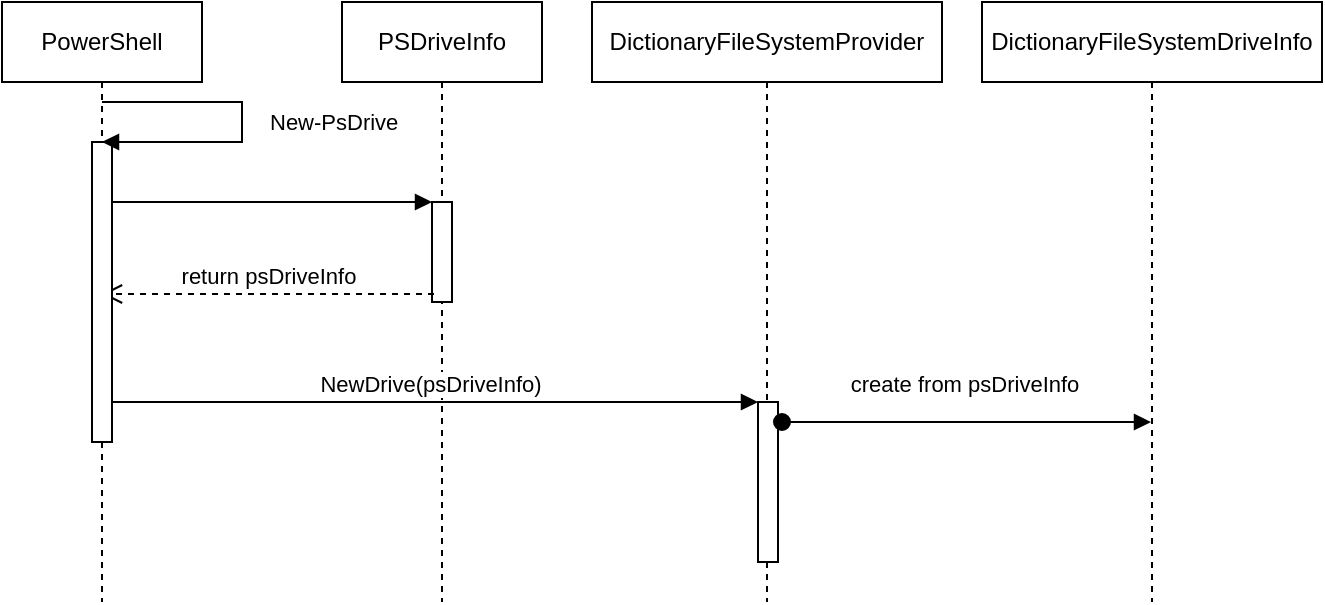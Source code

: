 <mxfile>
    <diagram id="St0tiUzeq7Eviy4vLdDb" name="Page-1">
        <mxGraphModel dx="509" dy="1150" grid="1" gridSize="10" guides="1" tooltips="1" connect="1" arrows="1" fold="1" page="1" pageScale="1" pageWidth="850" pageHeight="1100" math="0" shadow="0">
            <root>
                <mxCell id="0"/>
                <mxCell id="1" parent="0"/>
                <mxCell id="2" value="PowerShell" style="shape=umlLifeline;perimeter=lifelinePerimeter;whiteSpace=wrap;html=1;container=1;collapsible=0;recursiveResize=0;outlineConnect=0;" parent="1" vertex="1">
                    <mxGeometry x="30" y="40" width="100" height="300" as="geometry"/>
                </mxCell>
                <mxCell id="3" value="PSDriveInfo" style="shape=umlLifeline;perimeter=lifelinePerimeter;whiteSpace=wrap;html=1;container=1;collapsible=0;recursiveResize=0;outlineConnect=0;" parent="1" vertex="1">
                    <mxGeometry x="200" y="40" width="100" height="300" as="geometry"/>
                </mxCell>
                <mxCell id="9" value="" style="html=1;points=[];perimeter=orthogonalPerimeter;" parent="3" vertex="1">
                    <mxGeometry x="45" y="100" width="10" height="50" as="geometry"/>
                </mxCell>
                <mxCell id="8" value="DictionaryFileSystemProvider" style="shape=umlLifeline;perimeter=lifelinePerimeter;whiteSpace=wrap;html=1;container=1;collapsible=0;recursiveResize=0;outlineConnect=0;" parent="1" vertex="1">
                    <mxGeometry x="325" y="40" width="175" height="300" as="geometry"/>
                </mxCell>
                <mxCell id="14" value="" style="html=1;points=[];perimeter=orthogonalPerimeter;" parent="8" vertex="1">
                    <mxGeometry x="83" y="200" width="10" height="80" as="geometry"/>
                </mxCell>
                <mxCell id="15" value="NewDrive(psDriveInfo)" style="html=1;verticalAlign=bottom;startArrow=oval;endArrow=block;startSize=8;" parent="8" target="14" edge="1">
                    <mxGeometry relative="1" as="geometry">
                        <mxPoint x="-245" y="200" as="sourcePoint"/>
                    </mxGeometry>
                </mxCell>
                <mxCell id="10" value="" style="html=1;verticalAlign=bottom;endArrow=block;entryX=0;entryY=0;" parent="1" source="2" target="9" edge="1">
                    <mxGeometry relative="1" as="geometry">
                        <mxPoint x="175" y="100" as="sourcePoint"/>
                        <Array as="points">
                            <mxPoint x="110" y="140"/>
                        </Array>
                    </mxGeometry>
                </mxCell>
                <mxCell id="11" value="return psDriveInfo" style="html=1;verticalAlign=bottom;endArrow=open;dashed=1;endSize=8;exitX=0.1;exitY=0.92;exitDx=0;exitDy=0;exitPerimeter=0;" parent="1" source="9" target="2" edge="1">
                    <mxGeometry relative="1" as="geometry">
                        <mxPoint x="175" y="176" as="targetPoint"/>
                    </mxGeometry>
                </mxCell>
                <mxCell id="12" value="" style="html=1;points=[];perimeter=orthogonalPerimeter;" parent="1" vertex="1">
                    <mxGeometry x="75" y="110" width="10" height="150" as="geometry"/>
                </mxCell>
                <mxCell id="13" value="New-PsDrive" style="edgeStyle=orthogonalEdgeStyle;html=1;align=left;spacingLeft=2;endArrow=block;rounded=0;" parent="1" source="2" edge="1">
                    <mxGeometry y="10" relative="1" as="geometry">
                        <mxPoint x="70" y="77" as="sourcePoint"/>
                        <Array as="points">
                            <mxPoint x="150" y="90"/>
                            <mxPoint x="150" y="110"/>
                        </Array>
                        <mxPoint x="80" y="110" as="targetPoint"/>
                        <mxPoint as="offset"/>
                    </mxGeometry>
                </mxCell>
                <mxCell id="18" value="DictionaryFileSystemDriveInfo" style="shape=umlLifeline;perimeter=lifelinePerimeter;whiteSpace=wrap;html=1;container=1;collapsible=0;recursiveResize=0;outlineConnect=0;" parent="1" vertex="1">
                    <mxGeometry x="520" y="40" width="170" height="300" as="geometry"/>
                </mxCell>
                <mxCell id="22" value="create from psDriveInfo" style="html=1;verticalAlign=bottom;startArrow=oval;startFill=1;endArrow=block;startSize=8;" parent="1" target="18" edge="1">
                    <mxGeometry x="-0.02" y="10" width="60" relative="1" as="geometry">
                        <mxPoint x="420" y="250" as="sourcePoint"/>
                        <mxPoint x="600" y="290" as="targetPoint"/>
                        <Array as="points">
                            <mxPoint x="480" y="250"/>
                        </Array>
                        <mxPoint as="offset"/>
                    </mxGeometry>
                </mxCell>
            </root>
        </mxGraphModel>
    </diagram>
</mxfile>